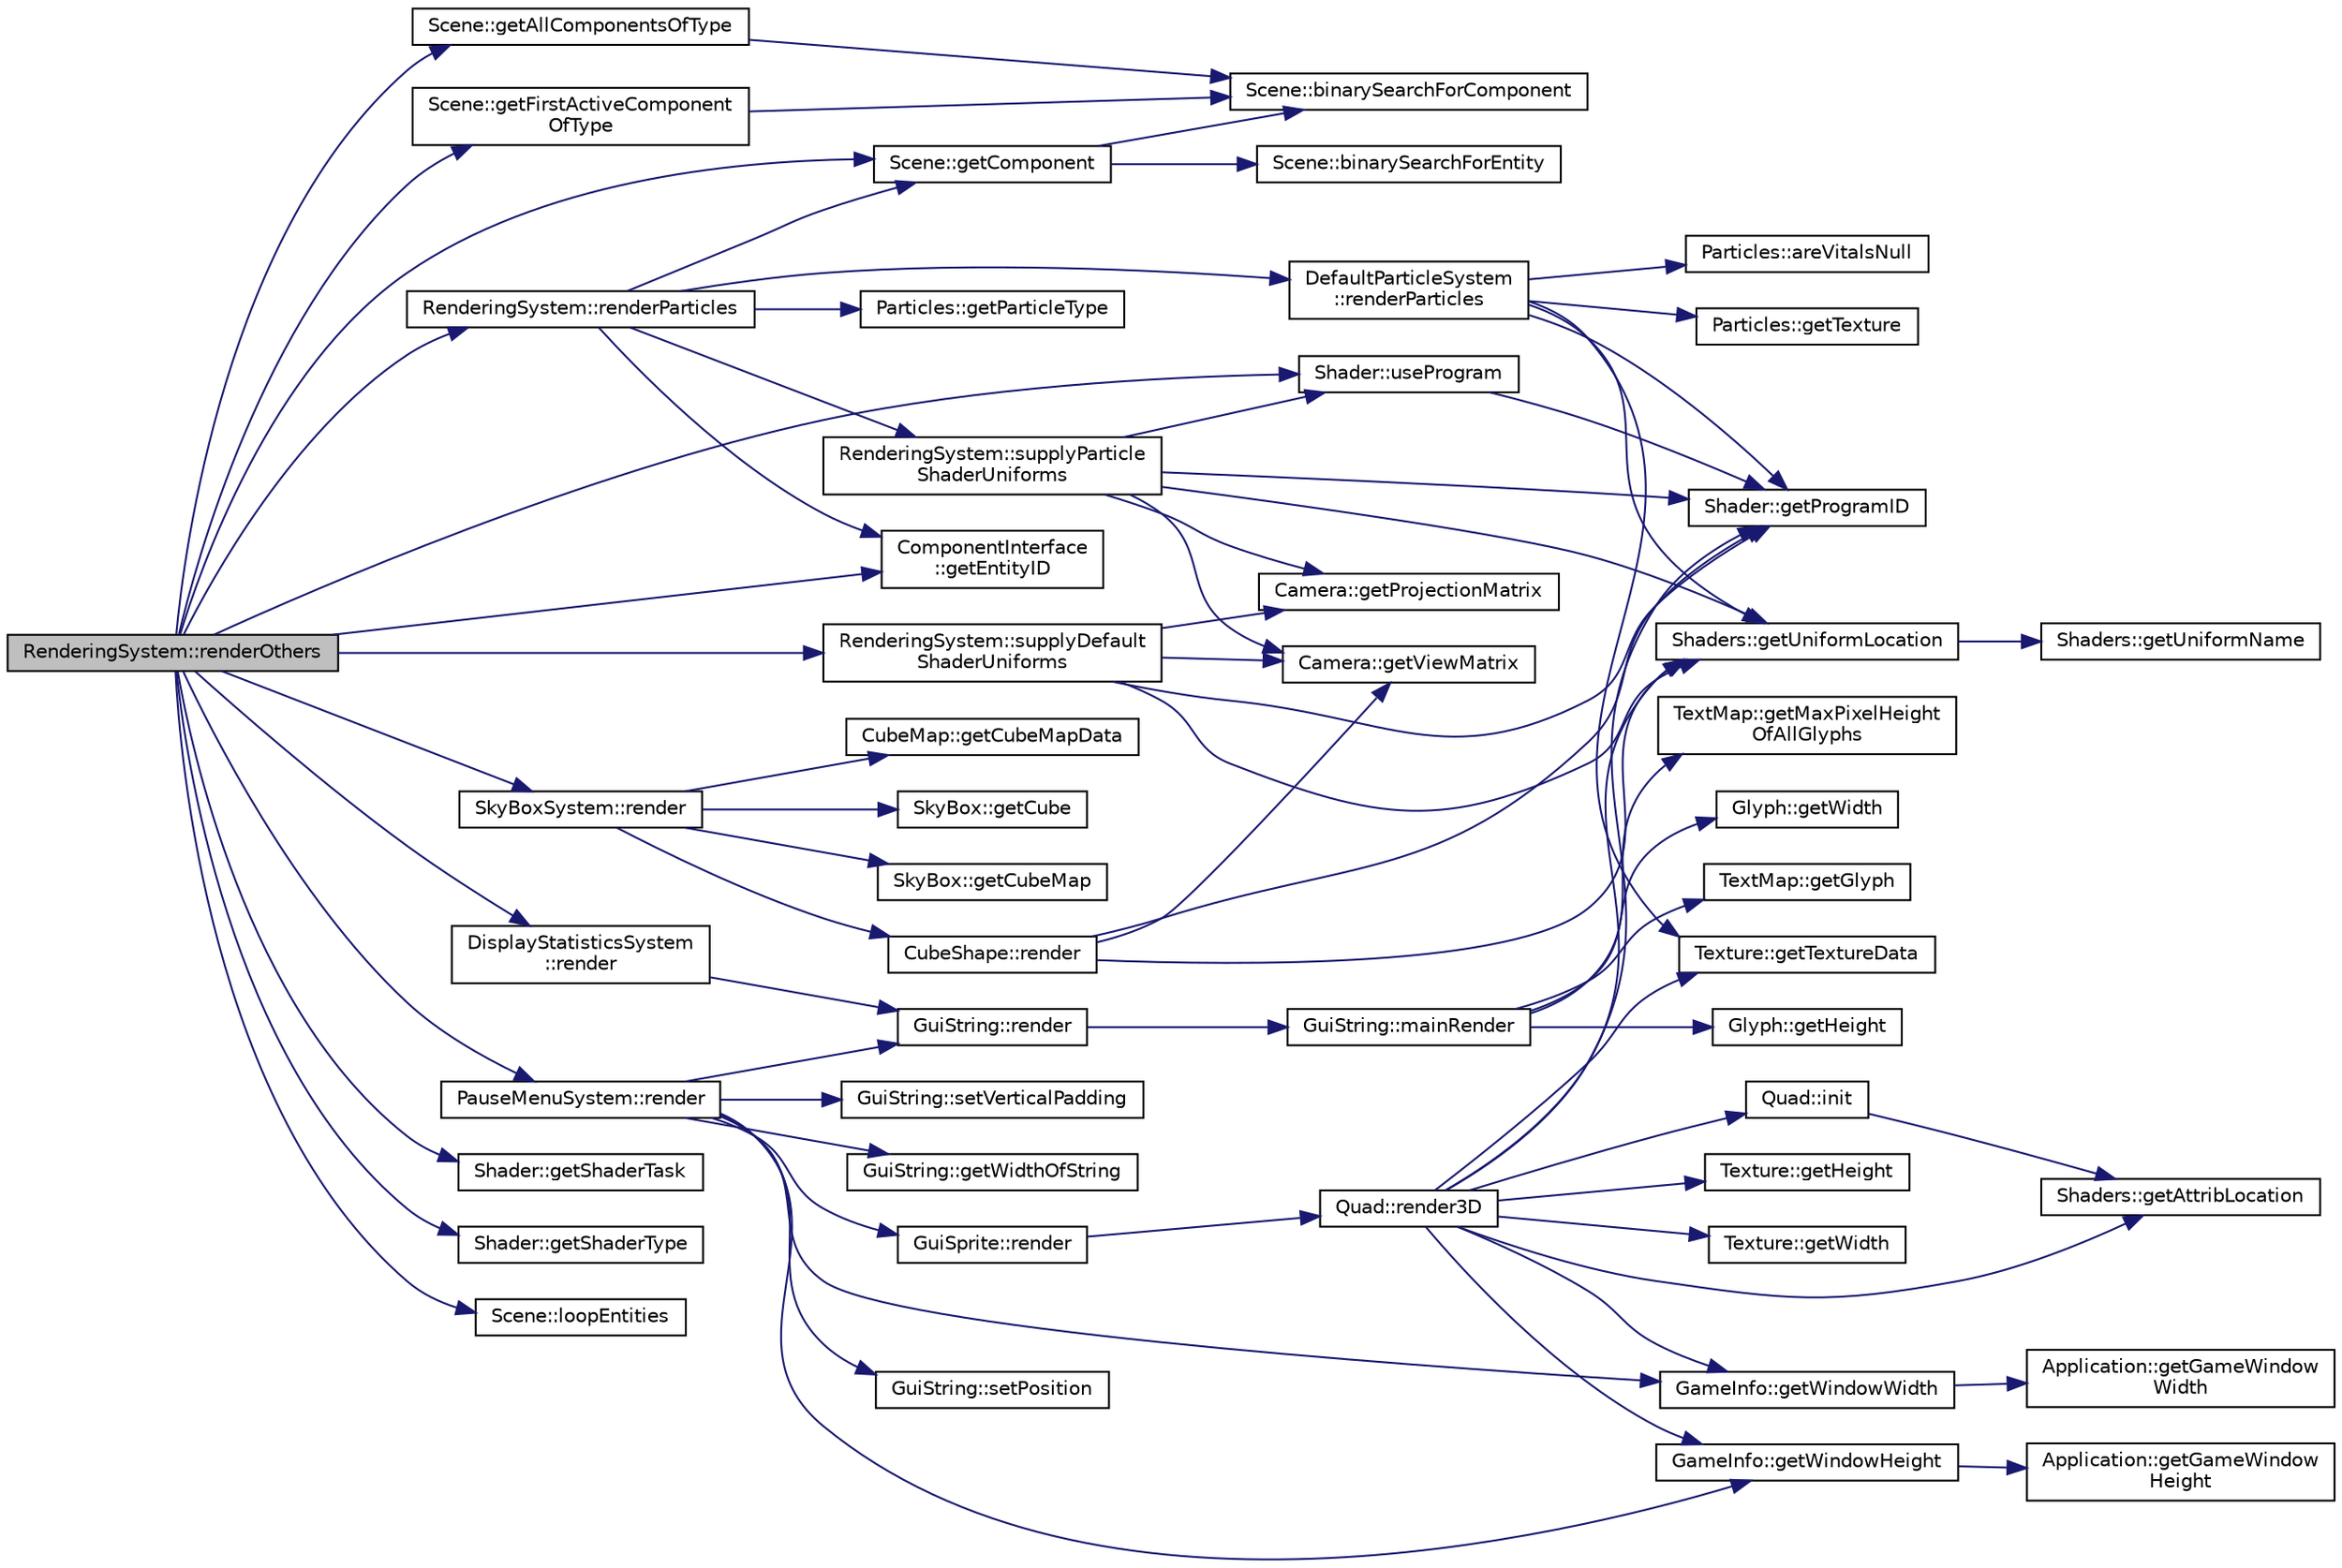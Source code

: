 digraph "RenderingSystem::renderOthers"
{
 // INTERACTIVE_SVG=YES
 // LATEX_PDF_SIZE
  edge [fontname="Helvetica",fontsize="10",labelfontname="Helvetica",labelfontsize="10"];
  node [fontname="Helvetica",fontsize="10",shape=record];
  rankdir="LR";
  Node1 [label="RenderingSystem::renderOthers",height=0.2,width=0.4,color="black", fillcolor="grey75", style="filled", fontcolor="black",tooltip=" "];
  Node1 -> Node2 [color="midnightblue",fontsize="10",style="solid",fontname="Helvetica"];
  Node2 [label="Scene::getAllComponentsOfType",height=0.2,width=0.4,color="black", fillcolor="white", style="filled",URL="$d6/db5/class_scene.html#ab267a4bad0eebc4fdc2ed4a57a2d16e2",tooltip=" "];
  Node2 -> Node3 [color="midnightblue",fontsize="10",style="solid",fontname="Helvetica"];
  Node3 [label="Scene::binarySearchForComponent",height=0.2,width=0.4,color="black", fillcolor="white", style="filled",URL="$d6/db5/class_scene.html#af06ab78544ec997fd8e480762b2cc40a",tooltip=" "];
  Node1 -> Node4 [color="midnightblue",fontsize="10",style="solid",fontname="Helvetica"];
  Node4 [label="Scene::getComponent",height=0.2,width=0.4,color="black", fillcolor="white", style="filled",URL="$d6/db5/class_scene.html#a65d6f6cd75b250c657d5d4a267c4b245",tooltip=" "];
  Node4 -> Node3 [color="midnightblue",fontsize="10",style="solid",fontname="Helvetica"];
  Node4 -> Node5 [color="midnightblue",fontsize="10",style="solid",fontname="Helvetica"];
  Node5 [label="Scene::binarySearchForEntity",height=0.2,width=0.4,color="black", fillcolor="white", style="filled",URL="$d6/db5/class_scene.html#a55c346bea3f04eb9d9f8476a68c2fa93",tooltip=" "];
  Node1 -> Node6 [color="midnightblue",fontsize="10",style="solid",fontname="Helvetica"];
  Node6 [label="ComponentInterface\l::getEntityID",height=0.2,width=0.4,color="black", fillcolor="white", style="filled",URL="$d5/d79/class_component_interface.html#ad55486119519e96e617e082bf583b1d9",tooltip=" "];
  Node1 -> Node7 [color="midnightblue",fontsize="10",style="solid",fontname="Helvetica"];
  Node7 [label="Scene::getFirstActiveComponent\lOfType",height=0.2,width=0.4,color="black", fillcolor="white", style="filled",URL="$d6/db5/class_scene.html#ae05acfccb36d74a21bd4988a2b562ceb",tooltip=" "];
  Node7 -> Node3 [color="midnightblue",fontsize="10",style="solid",fontname="Helvetica"];
  Node1 -> Node8 [color="midnightblue",fontsize="10",style="solid",fontname="Helvetica"];
  Node8 [label="Shader::getShaderTask",height=0.2,width=0.4,color="black", fillcolor="white", style="filled",URL="$d1/d51/class_shader.html#a56cb8fcc77784d2b9e80a0bf50851f0e",tooltip=" "];
  Node1 -> Node9 [color="midnightblue",fontsize="10",style="solid",fontname="Helvetica"];
  Node9 [label="Shader::getShaderType",height=0.2,width=0.4,color="black", fillcolor="white", style="filled",URL="$d1/d51/class_shader.html#ada25ec99a5f34bf0d209ab43448c42cc",tooltip=" "];
  Node1 -> Node10 [color="midnightblue",fontsize="10",style="solid",fontname="Helvetica"];
  Node10 [label="Scene::loopEntities",height=0.2,width=0.4,color="black", fillcolor="white", style="filled",URL="$d6/db5/class_scene.html#ae66f70e1154ee986fff5689490f6b3a2",tooltip=" "];
  Node1 -> Node11 [color="midnightblue",fontsize="10",style="solid",fontname="Helvetica"];
  Node11 [label="SkyBoxSystem::render",height=0.2,width=0.4,color="black", fillcolor="white", style="filled",URL="$d1/dce/class_sky_box_system.html#a20cc449bcb48e9cc9067f5bb324f6238",tooltip=" "];
  Node11 -> Node12 [color="midnightblue",fontsize="10",style="solid",fontname="Helvetica"];
  Node12 [label="SkyBox::getCube",height=0.2,width=0.4,color="black", fillcolor="white", style="filled",URL="$de/dda/class_sky_box.html#a6dddf4a7d8654174621a0caab58cc95f",tooltip=" "];
  Node11 -> Node13 [color="midnightblue",fontsize="10",style="solid",fontname="Helvetica"];
  Node13 [label="SkyBox::getCubeMap",height=0.2,width=0.4,color="black", fillcolor="white", style="filled",URL="$de/dda/class_sky_box.html#a7f3aef072c20076fa247042e0cd43c45",tooltip=" "];
  Node11 -> Node14 [color="midnightblue",fontsize="10",style="solid",fontname="Helvetica"];
  Node14 [label="CubeMap::getCubeMapData",height=0.2,width=0.4,color="black", fillcolor="white", style="filled",URL="$d6/d1e/class_cube_map.html#acde3a0aba1f698db9455853d4d832d59",tooltip=" "];
  Node11 -> Node15 [color="midnightblue",fontsize="10",style="solid",fontname="Helvetica"];
  Node15 [label="CubeShape::render",height=0.2,width=0.4,color="black", fillcolor="white", style="filled",URL="$d5/db4/class_cube_shape.html#ac5f14732b3bb793823e1abc5b028ad97",tooltip=" "];
  Node15 -> Node16 [color="midnightblue",fontsize="10",style="solid",fontname="Helvetica"];
  Node16 [label="Shader::getProgramID",height=0.2,width=0.4,color="black", fillcolor="white", style="filled",URL="$d1/d51/class_shader.html#a240b7ecb19883fa340489840733eae6d",tooltip=" "];
  Node15 -> Node17 [color="midnightblue",fontsize="10",style="solid",fontname="Helvetica"];
  Node17 [label="Shaders::getUniformLocation",height=0.2,width=0.4,color="black", fillcolor="white", style="filled",URL="$d7/da2/namespace_shaders.html#aaa649eb98b860170946f582b8e93c12d",tooltip=" "];
  Node17 -> Node18 [color="midnightblue",fontsize="10",style="solid",fontname="Helvetica"];
  Node18 [label="Shaders::getUniformName",height=0.2,width=0.4,color="black", fillcolor="white", style="filled",URL="$d7/da2/namespace_shaders.html#a25a80e81a8051ed31ecab4ed167b0be8",tooltip=" "];
  Node15 -> Node19 [color="midnightblue",fontsize="10",style="solid",fontname="Helvetica"];
  Node19 [label="Camera::getViewMatrix",height=0.2,width=0.4,color="black", fillcolor="white", style="filled",URL="$da/dbb/class_camera.html#a1d11fe156faf5a21c8737aa37f72af5c",tooltip=" "];
  Node1 -> Node20 [color="midnightblue",fontsize="10",style="solid",fontname="Helvetica"];
  Node20 [label="DisplayStatisticsSystem\l::render",height=0.2,width=0.4,color="black", fillcolor="white", style="filled",URL="$d3/d85/class_display_statistics_system.html#a23af17c7454c87306f0ff65c1896e161",tooltip=" "];
  Node20 -> Node21 [color="midnightblue",fontsize="10",style="solid",fontname="Helvetica"];
  Node21 [label="GuiString::render",height=0.2,width=0.4,color="black", fillcolor="white", style="filled",URL="$dd/df5/class_gui_string.html#ad0f15cbdb97efa9caa42cf9f3a6b4314",tooltip=" "];
  Node21 -> Node22 [color="midnightblue",fontsize="10",style="solid",fontname="Helvetica"];
  Node22 [label="GuiString::mainRender",height=0.2,width=0.4,color="black", fillcolor="white", style="filled",URL="$dd/df5/class_gui_string.html#a2de41389b7f44064a13193fc8d8f7822",tooltip=" "];
  Node22 -> Node23 [color="midnightblue",fontsize="10",style="solid",fontname="Helvetica"];
  Node23 [label="TextMap::getGlyph",height=0.2,width=0.4,color="black", fillcolor="white", style="filled",URL="$db/d74/class_text_map.html#aa255b018cda98630ea032d99431e5c08",tooltip=" "];
  Node22 -> Node24 [color="midnightblue",fontsize="10",style="solid",fontname="Helvetica"];
  Node24 [label="Glyph::getHeight",height=0.2,width=0.4,color="black", fillcolor="white", style="filled",URL="$db/db4/struct_glyph.html#acde78c0f1f504ded10a319581b7ff8cf",tooltip=" "];
  Node22 -> Node25 [color="midnightblue",fontsize="10",style="solid",fontname="Helvetica"];
  Node25 [label="TextMap::getMaxPixelHeight\lOfAllGlyphs",height=0.2,width=0.4,color="black", fillcolor="white", style="filled",URL="$db/d74/class_text_map.html#a51dea925ea75100dd8221e9415959baf",tooltip=" "];
  Node22 -> Node26 [color="midnightblue",fontsize="10",style="solid",fontname="Helvetica"];
  Node26 [label="Glyph::getWidth",height=0.2,width=0.4,color="black", fillcolor="white", style="filled",URL="$db/db4/struct_glyph.html#a838940af793d410d6208d71a8691c24c",tooltip=" "];
  Node1 -> Node27 [color="midnightblue",fontsize="10",style="solid",fontname="Helvetica"];
  Node27 [label="PauseMenuSystem::render",height=0.2,width=0.4,color="black", fillcolor="white", style="filled",URL="$d7/dd6/class_pause_menu_system.html#a275e625e495889f598a67bdffb2ffd4f",tooltip=" "];
  Node27 -> Node28 [color="midnightblue",fontsize="10",style="solid",fontname="Helvetica"];
  Node28 [label="GuiString::getWidthOfString",height=0.2,width=0.4,color="black", fillcolor="white", style="filled",URL="$dd/df5/class_gui_string.html#a4a48d0bce9e5e949d5a0e31c00d879c6",tooltip=" "];
  Node27 -> Node29 [color="midnightblue",fontsize="10",style="solid",fontname="Helvetica"];
  Node29 [label="GameInfo::getWindowHeight",height=0.2,width=0.4,color="black", fillcolor="white", style="filled",URL="$d4/d58/namespace_game_info.html#a344c7e16ac06ee1f8458a249aac36e8e",tooltip=" "];
  Node29 -> Node30 [color="midnightblue",fontsize="10",style="solid",fontname="Helvetica"];
  Node30 [label="Application::getGameWindow\lHeight",height=0.2,width=0.4,color="black", fillcolor="white", style="filled",URL="$de/d6b/class_application.html#a0398d40c89d52bb8d6ac6ac466c5d30c",tooltip=" "];
  Node27 -> Node31 [color="midnightblue",fontsize="10",style="solid",fontname="Helvetica"];
  Node31 [label="GameInfo::getWindowWidth",height=0.2,width=0.4,color="black", fillcolor="white", style="filled",URL="$d4/d58/namespace_game_info.html#a7cf2306eb3025a60a9e2da52eefba71e",tooltip=" "];
  Node31 -> Node32 [color="midnightblue",fontsize="10",style="solid",fontname="Helvetica"];
  Node32 [label="Application::getGameWindow\lWidth",height=0.2,width=0.4,color="black", fillcolor="white", style="filled",URL="$de/d6b/class_application.html#aad8864ec1fa58ee23db7b111876d09a5",tooltip=" "];
  Node27 -> Node21 [color="midnightblue",fontsize="10",style="solid",fontname="Helvetica"];
  Node27 -> Node33 [color="midnightblue",fontsize="10",style="solid",fontname="Helvetica"];
  Node33 [label="GuiSprite::render",height=0.2,width=0.4,color="black", fillcolor="white", style="filled",URL="$d1/db9/class_gui_sprite.html#ad8d743c3e3889fba893f29796717114f",tooltip=" "];
  Node33 -> Node34 [color="midnightblue",fontsize="10",style="solid",fontname="Helvetica"];
  Node34 [label="Quad::render3D",height=0.2,width=0.4,color="black", fillcolor="white", style="filled",URL="$d3/df8/class_quad.html#a424c01ecd59971dc51e39bc19fbda551",tooltip=" "];
  Node34 -> Node35 [color="midnightblue",fontsize="10",style="solid",fontname="Helvetica"];
  Node35 [label="Shaders::getAttribLocation",height=0.2,width=0.4,color="black", fillcolor="white", style="filled",URL="$d7/da2/namespace_shaders.html#a137768343963ec1e71572a39e29892e6",tooltip=" "];
  Node34 -> Node36 [color="midnightblue",fontsize="10",style="solid",fontname="Helvetica"];
  Node36 [label="Texture::getHeight",height=0.2,width=0.4,color="black", fillcolor="white", style="filled",URL="$d2/d7f/class_texture.html#a0eaebfd0e00f88d19a64ed05ea634539",tooltip=" "];
  Node34 -> Node16 [color="midnightblue",fontsize="10",style="solid",fontname="Helvetica"];
  Node34 -> Node37 [color="midnightblue",fontsize="10",style="solid",fontname="Helvetica"];
  Node37 [label="Texture::getTextureData",height=0.2,width=0.4,color="black", fillcolor="white", style="filled",URL="$d2/d7f/class_texture.html#a922a73acbaee522dd96d971b630da0fa",tooltip=" "];
  Node34 -> Node17 [color="midnightblue",fontsize="10",style="solid",fontname="Helvetica"];
  Node34 -> Node38 [color="midnightblue",fontsize="10",style="solid",fontname="Helvetica"];
  Node38 [label="Texture::getWidth",height=0.2,width=0.4,color="black", fillcolor="white", style="filled",URL="$d2/d7f/class_texture.html#a4d8e86e7df22179e8f3af9392020608c",tooltip=" "];
  Node34 -> Node29 [color="midnightblue",fontsize="10",style="solid",fontname="Helvetica"];
  Node34 -> Node31 [color="midnightblue",fontsize="10",style="solid",fontname="Helvetica"];
  Node34 -> Node39 [color="midnightblue",fontsize="10",style="solid",fontname="Helvetica"];
  Node39 [label="Quad::init",height=0.2,width=0.4,color="black", fillcolor="white", style="filled",URL="$d3/df8/class_quad.html#ab6f9562308559b344d2e0d1e1cf3a0cf",tooltip=" "];
  Node39 -> Node35 [color="midnightblue",fontsize="10",style="solid",fontname="Helvetica"];
  Node27 -> Node40 [color="midnightblue",fontsize="10",style="solid",fontname="Helvetica"];
  Node40 [label="GuiString::setPosition",height=0.2,width=0.4,color="black", fillcolor="white", style="filled",URL="$dd/df5/class_gui_string.html#abb299aeb3be7a0533709ef30be6ec668",tooltip=" "];
  Node27 -> Node41 [color="midnightblue",fontsize="10",style="solid",fontname="Helvetica"];
  Node41 [label="GuiString::setVerticalPadding",height=0.2,width=0.4,color="black", fillcolor="white", style="filled",URL="$dd/df5/class_gui_string.html#a6274f2963a0184d296da9286cbcf222c",tooltip=" "];
  Node1 -> Node42 [color="midnightblue",fontsize="10",style="solid",fontname="Helvetica"];
  Node42 [label="RenderingSystem::renderParticles",height=0.2,width=0.4,color="black", fillcolor="white", style="filled",URL="$d8/d31/class_rendering_system.html#a488d5dcc3e1f3c63dedee53bc022a6af",tooltip=" "];
  Node42 -> Node4 [color="midnightblue",fontsize="10",style="solid",fontname="Helvetica"];
  Node42 -> Node6 [color="midnightblue",fontsize="10",style="solid",fontname="Helvetica"];
  Node42 -> Node43 [color="midnightblue",fontsize="10",style="solid",fontname="Helvetica"];
  Node43 [label="Particles::getParticleType",height=0.2,width=0.4,color="black", fillcolor="white", style="filled",URL="$d0/d67/class_particles.html#acaa21a3b799b942411ee0fbc69898308",tooltip=" "];
  Node42 -> Node44 [color="midnightblue",fontsize="10",style="solid",fontname="Helvetica"];
  Node44 [label="DefaultParticleSystem\l::renderParticles",height=0.2,width=0.4,color="black", fillcolor="white", style="filled",URL="$df/d86/class_default_particle_system.html#a18751e09ab38a8aeb21ec011206efe01",tooltip=" "];
  Node44 -> Node45 [color="midnightblue",fontsize="10",style="solid",fontname="Helvetica"];
  Node45 [label="Particles::areVitalsNull",height=0.2,width=0.4,color="black", fillcolor="white", style="filled",URL="$d0/d67/class_particles.html#a157f6a74b53ef15e2bd063d594d194f0",tooltip=" "];
  Node44 -> Node16 [color="midnightblue",fontsize="10",style="solid",fontname="Helvetica"];
  Node44 -> Node46 [color="midnightblue",fontsize="10",style="solid",fontname="Helvetica"];
  Node46 [label="Particles::getTexture",height=0.2,width=0.4,color="black", fillcolor="white", style="filled",URL="$d0/d67/class_particles.html#adc1860aaf7be7e28ac03b75b28dd9815",tooltip=" "];
  Node44 -> Node37 [color="midnightblue",fontsize="10",style="solid",fontname="Helvetica"];
  Node44 -> Node17 [color="midnightblue",fontsize="10",style="solid",fontname="Helvetica"];
  Node42 -> Node47 [color="midnightblue",fontsize="10",style="solid",fontname="Helvetica"];
  Node47 [label="RenderingSystem::supplyParticle\lShaderUniforms",height=0.2,width=0.4,color="black", fillcolor="white", style="filled",URL="$d8/d31/class_rendering_system.html#a9a564fd51aaea7d85eaf86b5101802ee",tooltip=" "];
  Node47 -> Node16 [color="midnightblue",fontsize="10",style="solid",fontname="Helvetica"];
  Node47 -> Node48 [color="midnightblue",fontsize="10",style="solid",fontname="Helvetica"];
  Node48 [label="Camera::getProjectionMatrix",height=0.2,width=0.4,color="black", fillcolor="white", style="filled",URL="$da/dbb/class_camera.html#a587090d0991afb2c6b44bcefd379f2a1",tooltip=" "];
  Node47 -> Node17 [color="midnightblue",fontsize="10",style="solid",fontname="Helvetica"];
  Node47 -> Node19 [color="midnightblue",fontsize="10",style="solid",fontname="Helvetica"];
  Node47 -> Node49 [color="midnightblue",fontsize="10",style="solid",fontname="Helvetica"];
  Node49 [label="Shader::useProgram",height=0.2,width=0.4,color="black", fillcolor="white", style="filled",URL="$d1/d51/class_shader.html#a78dd190177e9d0062d150da522ab3125",tooltip=" "];
  Node49 -> Node16 [color="midnightblue",fontsize="10",style="solid",fontname="Helvetica"];
  Node1 -> Node50 [color="midnightblue",fontsize="10",style="solid",fontname="Helvetica"];
  Node50 [label="RenderingSystem::supplyDefault\lShaderUniforms",height=0.2,width=0.4,color="black", fillcolor="white", style="filled",URL="$d8/d31/class_rendering_system.html#a05f635d7510f575548938326c6c1b550",tooltip=" "];
  Node50 -> Node16 [color="midnightblue",fontsize="10",style="solid",fontname="Helvetica"];
  Node50 -> Node48 [color="midnightblue",fontsize="10",style="solid",fontname="Helvetica"];
  Node50 -> Node17 [color="midnightblue",fontsize="10",style="solid",fontname="Helvetica"];
  Node50 -> Node19 [color="midnightblue",fontsize="10",style="solid",fontname="Helvetica"];
  Node1 -> Node49 [color="midnightblue",fontsize="10",style="solid",fontname="Helvetica"];
}
